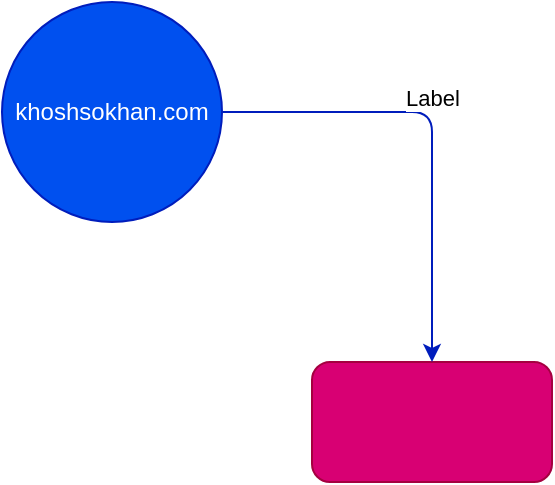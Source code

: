 <mxfile>
    <diagram id="J9DzrpciDEtEwFVw81tj" name="Page-1">
        <mxGraphModel dx="469" dy="2675" grid="1" gridSize="10" guides="1" tooltips="1" connect="1" arrows="1" fold="1" page="1" pageScale="1" pageWidth="850" pageHeight="1100" math="0" shadow="0">
            <root>
                <mxCell id="0"/>
                <mxCell id="1" parent="0"/>
                <mxCell id="2" value="khoshsokhan.com" style="ellipse;whiteSpace=wrap;html=1;aspect=fixed;fillColor=#0050ef;fontColor=#ffffff;strokeColor=#001DBC;" vertex="1" parent="1">
                    <mxGeometry x="150" y="-1210" width="110" height="110" as="geometry"/>
                </mxCell>
                <mxCell id="3" value="" style="rounded=1;whiteSpace=wrap;html=1;fillColor=#d80073;fontColor=#ffffff;strokeColor=#A50040;" vertex="1" parent="1">
                    <mxGeometry x="305" y="-1030" width="120" height="60" as="geometry"/>
                </mxCell>
                <mxCell id="4" value="" style="endArrow=classic;html=1;exitX=1;exitY=0.5;exitDx=0;exitDy=0;entryX=0.5;entryY=0;entryDx=0;entryDy=0;fillColor=#0050ef;strokeColor=#001DBC;" edge="1" parent="1" source="2" target="3">
                    <mxGeometry relative="1" as="geometry">
                        <mxPoint x="190" y="-1010" as="sourcePoint"/>
                        <mxPoint x="290" y="-1010" as="targetPoint"/>
                        <Array as="points">
                            <mxPoint x="365" y="-1155"/>
                        </Array>
                    </mxGeometry>
                </mxCell>
                <mxCell id="5" value="Label" style="edgeLabel;resizable=0;html=1;align=center;verticalAlign=middle;" connectable="0" vertex="1" parent="4">
                    <mxGeometry relative="1" as="geometry">
                        <mxPoint y="-17" as="offset"/>
                    </mxGeometry>
                </mxCell>
            </root>
        </mxGraphModel>
    </diagram>
</mxfile>